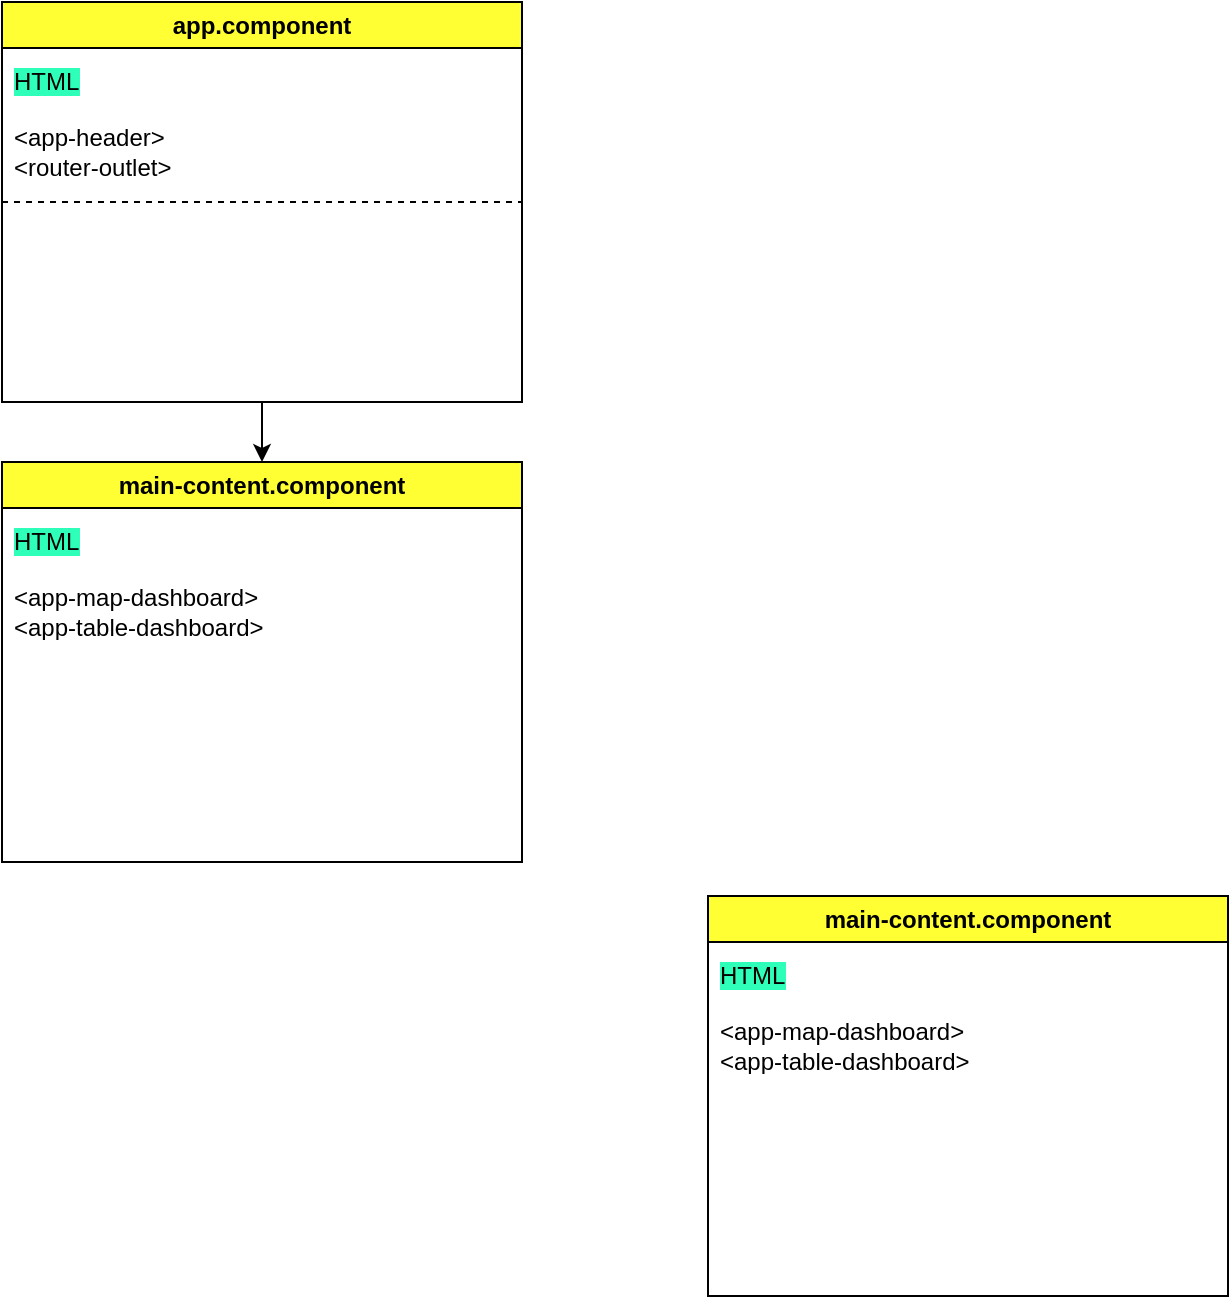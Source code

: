 <mxfile version="24.7.5">
  <diagram name="Seite-1" id="h9EqhrNaxIanACUFN9_X">
    <mxGraphModel dx="1061" dy="628" grid="0" gridSize="10" guides="1" tooltips="1" connect="1" arrows="1" fold="1" page="1" pageScale="1" pageWidth="827" pageHeight="1169" math="0" shadow="0">
      <root>
        <mxCell id="0" />
        <mxCell id="1" parent="0" />
        <mxCell id="LZ3DSBkG0D8QlsYGnTBR-28" value="" style="edgeStyle=none;rounded=0;orthogonalLoop=1;jettySize=auto;html=1;entryX=0.5;entryY=0;entryDx=0;entryDy=0;" edge="1" parent="1" source="LZ3DSBkG0D8QlsYGnTBR-1" target="LZ3DSBkG0D8QlsYGnTBR-26">
          <mxGeometry relative="1" as="geometry" />
        </mxCell>
        <mxCell id="LZ3DSBkG0D8QlsYGnTBR-1" value="app.component" style="swimlane;whiteSpace=wrap;html=1;fillColor=#FFFF33;" vertex="1" parent="1">
          <mxGeometry x="20" y="40" width="260" height="200" as="geometry">
            <mxRectangle x="20" y="40" width="120" height="30" as="alternateBounds" />
          </mxGeometry>
        </mxCell>
        <mxCell id="LZ3DSBkG0D8QlsYGnTBR-9" value="&lt;span style=&quot;background-color: rgb(46, 255, 185);&quot;&gt;HTML&lt;/span&gt;&lt;div&gt;&lt;br&gt;&lt;/div&gt;&lt;div&gt;&amp;lt;app-header&amp;gt;&lt;/div&gt;&lt;div&gt;&amp;lt;router-outlet&amp;gt;&lt;/div&gt;" style="text;strokeColor=none;fillColor=none;align=left;verticalAlign=middle;spacingLeft=4;spacingRight=4;overflow=hidden;points=[[0,0.5],[1,0.5]];portConstraint=eastwest;rotatable=0;whiteSpace=wrap;html=1;" vertex="1" parent="LZ3DSBkG0D8QlsYGnTBR-1">
          <mxGeometry y="30" width="260" height="60" as="geometry" />
        </mxCell>
        <mxCell id="LZ3DSBkG0D8QlsYGnTBR-22" value="" style="endArrow=none;dashed=1;html=1;rounded=0;entryX=1;entryY=0.5;entryDx=0;entryDy=0;exitX=0;exitY=0.5;exitDx=0;exitDy=0;" edge="1" parent="1" source="LZ3DSBkG0D8QlsYGnTBR-1" target="LZ3DSBkG0D8QlsYGnTBR-1">
          <mxGeometry width="50" height="50" relative="1" as="geometry">
            <mxPoint x="50" y="200" as="sourcePoint" />
            <mxPoint x="100" y="150" as="targetPoint" />
          </mxGeometry>
        </mxCell>
        <mxCell id="LZ3DSBkG0D8QlsYGnTBR-26" value="main-content.component" style="swimlane;whiteSpace=wrap;html=1;fillColor=#FFFF33;startSize=23;" vertex="1" parent="1">
          <mxGeometry x="20" y="270" width="260" height="200" as="geometry">
            <mxRectangle x="20" y="40" width="120" height="30" as="alternateBounds" />
          </mxGeometry>
        </mxCell>
        <mxCell id="LZ3DSBkG0D8QlsYGnTBR-27" value="&lt;span style=&quot;background-color: rgb(46, 255, 185);&quot;&gt;HTML&lt;/span&gt;&lt;div&gt;&lt;br&gt;&lt;/div&gt;&lt;div&gt;&amp;lt;app-map-dashboard&amp;gt;&lt;/div&gt;&lt;div&gt;&amp;lt;app-table-dashboard&amp;gt;&lt;/div&gt;" style="text;strokeColor=none;fillColor=none;align=left;verticalAlign=middle;spacingLeft=4;spacingRight=4;overflow=hidden;points=[[0,0.5],[1,0.5]];portConstraint=eastwest;rotatable=0;whiteSpace=wrap;html=1;" vertex="1" parent="LZ3DSBkG0D8QlsYGnTBR-26">
          <mxGeometry y="30" width="260" height="60" as="geometry" />
        </mxCell>
        <mxCell id="LZ3DSBkG0D8QlsYGnTBR-29" value="main-content.component" style="swimlane;whiteSpace=wrap;html=1;fillColor=#FFFF33;startSize=23;" vertex="1" parent="1">
          <mxGeometry x="373" y="487" width="260" height="200" as="geometry">
            <mxRectangle x="20" y="40" width="120" height="30" as="alternateBounds" />
          </mxGeometry>
        </mxCell>
        <mxCell id="LZ3DSBkG0D8QlsYGnTBR-30" value="&lt;span style=&quot;background-color: rgb(46, 255, 185);&quot;&gt;HTML&lt;/span&gt;&lt;div&gt;&lt;br&gt;&lt;/div&gt;&lt;div&gt;&amp;lt;app-map-dashboard&amp;gt;&lt;/div&gt;&lt;div&gt;&amp;lt;app-table-dashboard&amp;gt;&lt;/div&gt;" style="text;strokeColor=none;fillColor=none;align=left;verticalAlign=middle;spacingLeft=4;spacingRight=4;overflow=hidden;points=[[0,0.5],[1,0.5]];portConstraint=eastwest;rotatable=0;whiteSpace=wrap;html=1;" vertex="1" parent="LZ3DSBkG0D8QlsYGnTBR-29">
          <mxGeometry y="30" width="260" height="60" as="geometry" />
        </mxCell>
      </root>
    </mxGraphModel>
  </diagram>
</mxfile>
